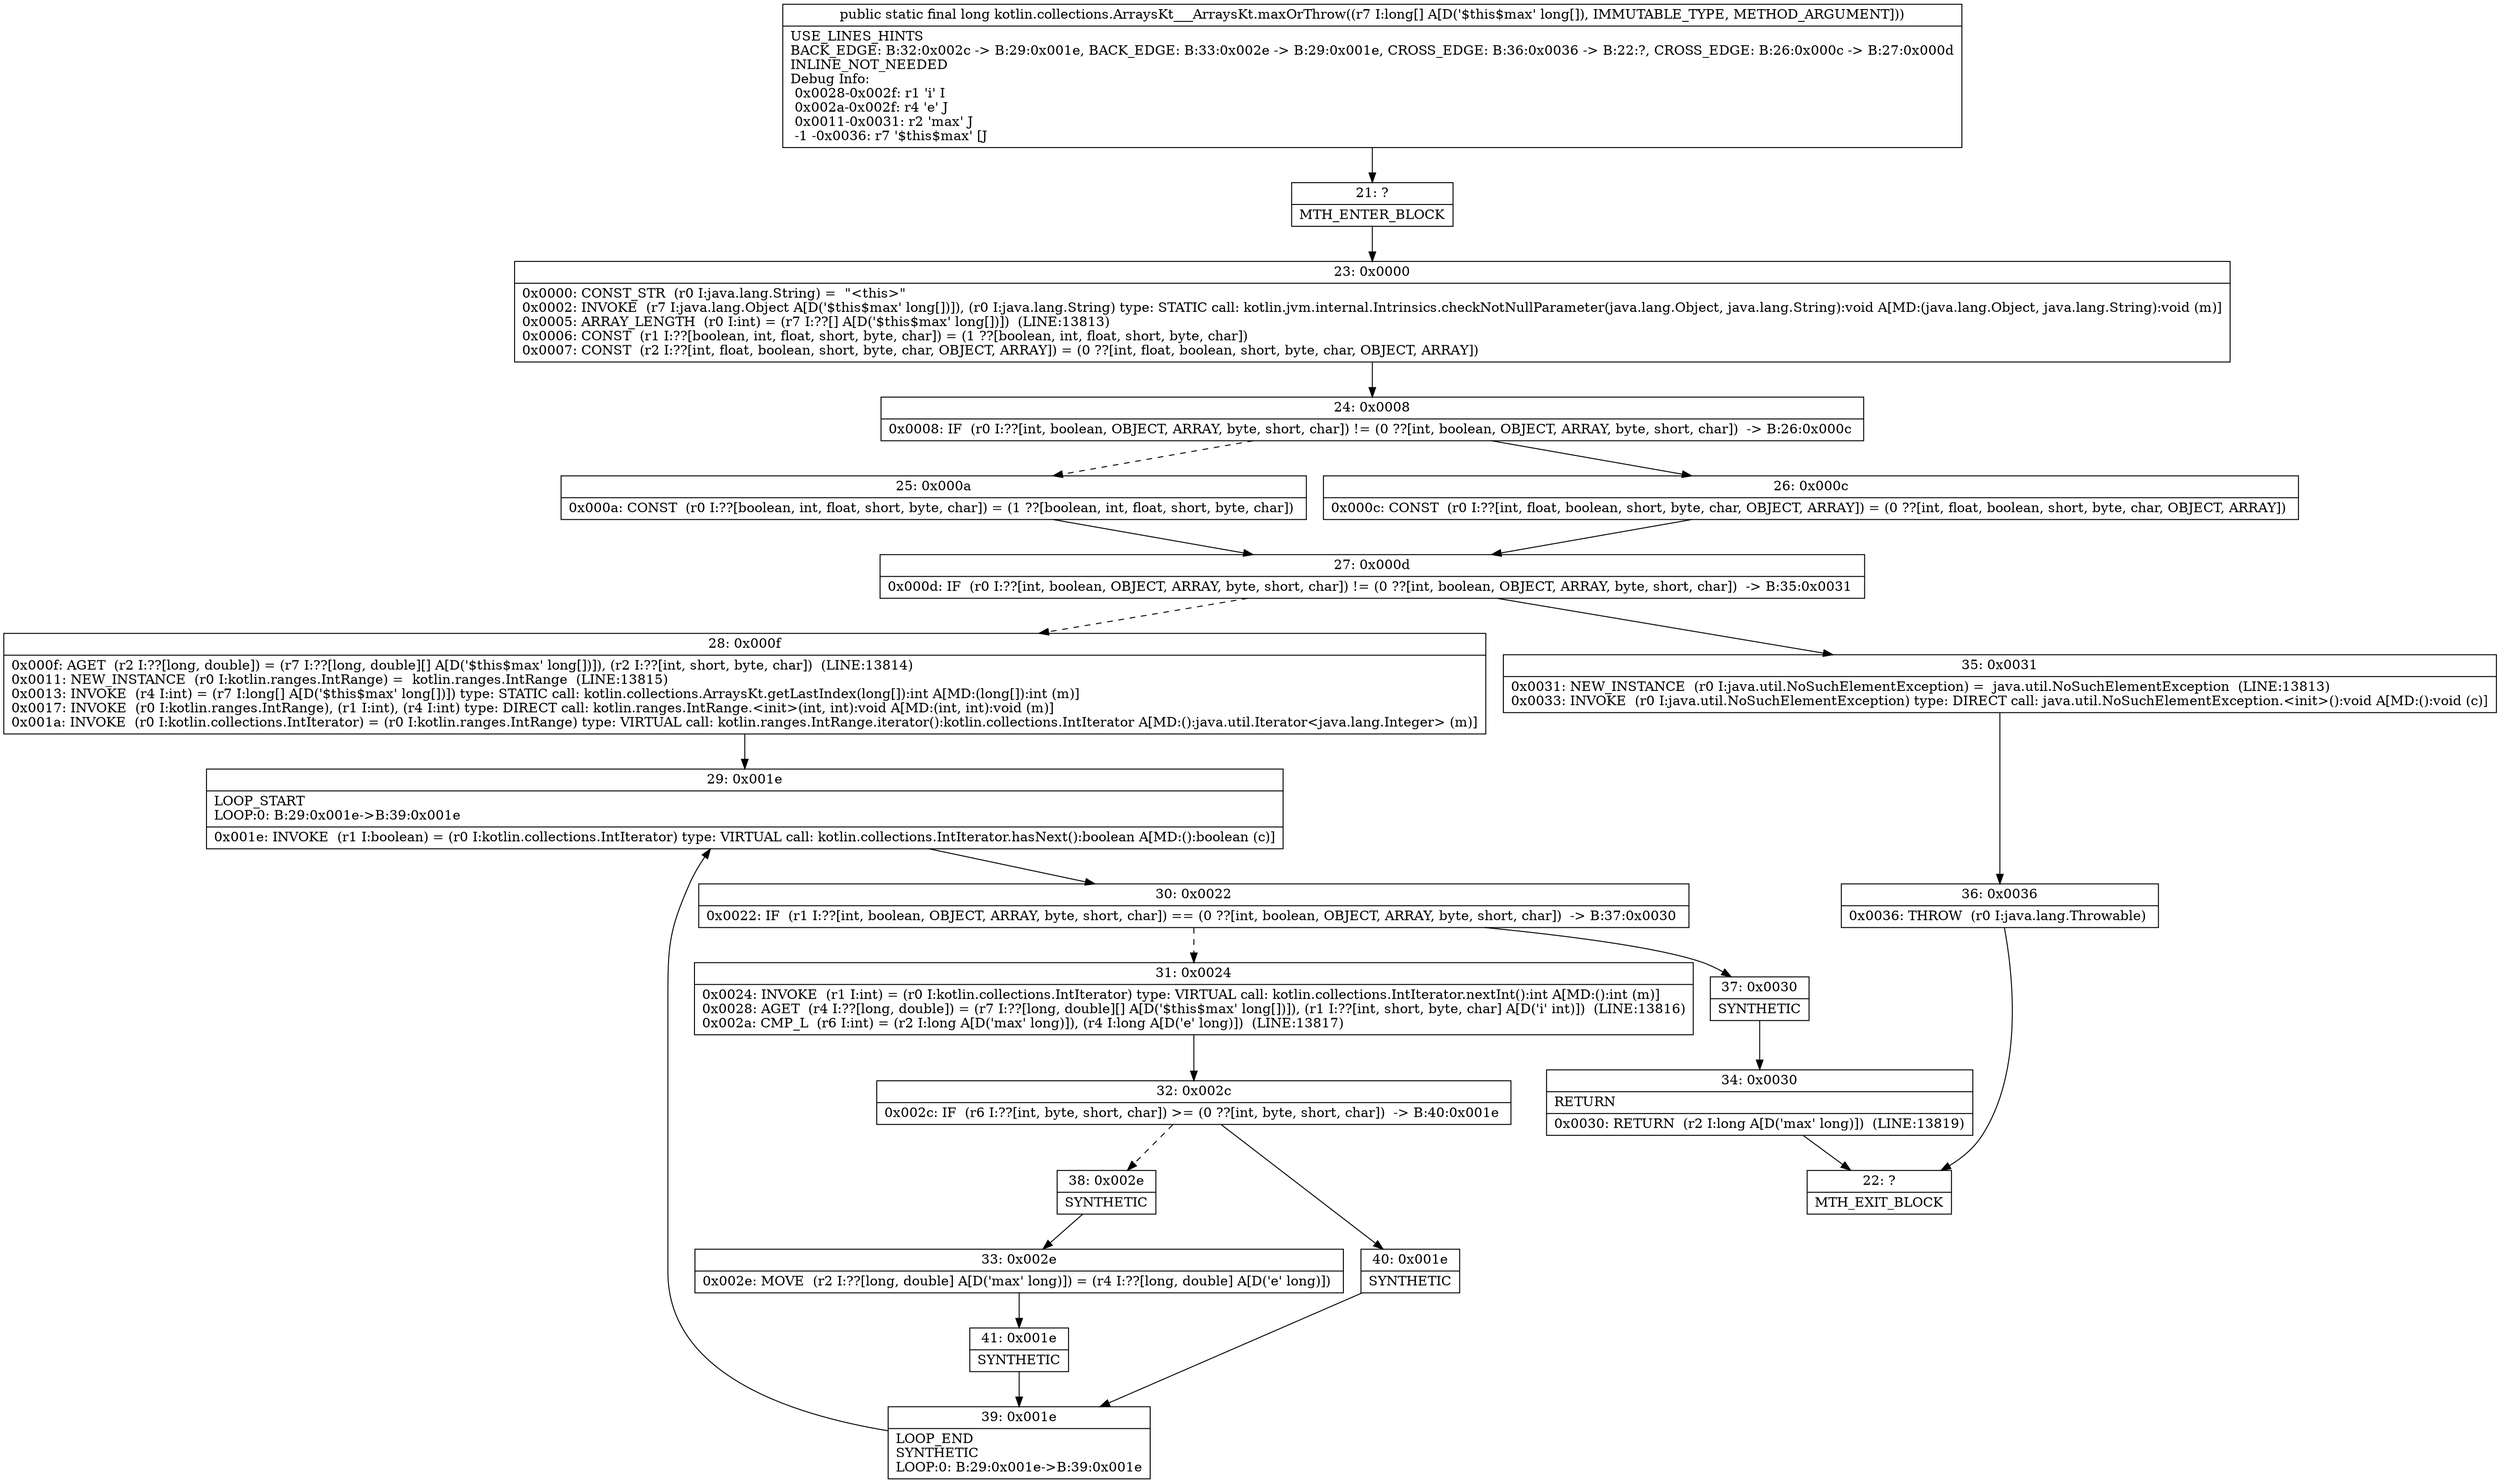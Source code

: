 digraph "CFG forkotlin.collections.ArraysKt___ArraysKt.maxOrThrow([J)J" {
Node_21 [shape=record,label="{21\:\ ?|MTH_ENTER_BLOCK\l}"];
Node_23 [shape=record,label="{23\:\ 0x0000|0x0000: CONST_STR  (r0 I:java.lang.String) =  \"\<this\>\" \l0x0002: INVOKE  (r7 I:java.lang.Object A[D('$this$max' long[])]), (r0 I:java.lang.String) type: STATIC call: kotlin.jvm.internal.Intrinsics.checkNotNullParameter(java.lang.Object, java.lang.String):void A[MD:(java.lang.Object, java.lang.String):void (m)]\l0x0005: ARRAY_LENGTH  (r0 I:int) = (r7 I:??[] A[D('$this$max' long[])])  (LINE:13813)\l0x0006: CONST  (r1 I:??[boolean, int, float, short, byte, char]) = (1 ??[boolean, int, float, short, byte, char]) \l0x0007: CONST  (r2 I:??[int, float, boolean, short, byte, char, OBJECT, ARRAY]) = (0 ??[int, float, boolean, short, byte, char, OBJECT, ARRAY]) \l}"];
Node_24 [shape=record,label="{24\:\ 0x0008|0x0008: IF  (r0 I:??[int, boolean, OBJECT, ARRAY, byte, short, char]) != (0 ??[int, boolean, OBJECT, ARRAY, byte, short, char])  \-\> B:26:0x000c \l}"];
Node_25 [shape=record,label="{25\:\ 0x000a|0x000a: CONST  (r0 I:??[boolean, int, float, short, byte, char]) = (1 ??[boolean, int, float, short, byte, char]) \l}"];
Node_27 [shape=record,label="{27\:\ 0x000d|0x000d: IF  (r0 I:??[int, boolean, OBJECT, ARRAY, byte, short, char]) != (0 ??[int, boolean, OBJECT, ARRAY, byte, short, char])  \-\> B:35:0x0031 \l}"];
Node_28 [shape=record,label="{28\:\ 0x000f|0x000f: AGET  (r2 I:??[long, double]) = (r7 I:??[long, double][] A[D('$this$max' long[])]), (r2 I:??[int, short, byte, char])  (LINE:13814)\l0x0011: NEW_INSTANCE  (r0 I:kotlin.ranges.IntRange) =  kotlin.ranges.IntRange  (LINE:13815)\l0x0013: INVOKE  (r4 I:int) = (r7 I:long[] A[D('$this$max' long[])]) type: STATIC call: kotlin.collections.ArraysKt.getLastIndex(long[]):int A[MD:(long[]):int (m)]\l0x0017: INVOKE  (r0 I:kotlin.ranges.IntRange), (r1 I:int), (r4 I:int) type: DIRECT call: kotlin.ranges.IntRange.\<init\>(int, int):void A[MD:(int, int):void (m)]\l0x001a: INVOKE  (r0 I:kotlin.collections.IntIterator) = (r0 I:kotlin.ranges.IntRange) type: VIRTUAL call: kotlin.ranges.IntRange.iterator():kotlin.collections.IntIterator A[MD:():java.util.Iterator\<java.lang.Integer\> (m)]\l}"];
Node_29 [shape=record,label="{29\:\ 0x001e|LOOP_START\lLOOP:0: B:29:0x001e\-\>B:39:0x001e\l|0x001e: INVOKE  (r1 I:boolean) = (r0 I:kotlin.collections.IntIterator) type: VIRTUAL call: kotlin.collections.IntIterator.hasNext():boolean A[MD:():boolean (c)]\l}"];
Node_30 [shape=record,label="{30\:\ 0x0022|0x0022: IF  (r1 I:??[int, boolean, OBJECT, ARRAY, byte, short, char]) == (0 ??[int, boolean, OBJECT, ARRAY, byte, short, char])  \-\> B:37:0x0030 \l}"];
Node_31 [shape=record,label="{31\:\ 0x0024|0x0024: INVOKE  (r1 I:int) = (r0 I:kotlin.collections.IntIterator) type: VIRTUAL call: kotlin.collections.IntIterator.nextInt():int A[MD:():int (m)]\l0x0028: AGET  (r4 I:??[long, double]) = (r7 I:??[long, double][] A[D('$this$max' long[])]), (r1 I:??[int, short, byte, char] A[D('i' int)])  (LINE:13816)\l0x002a: CMP_L  (r6 I:int) = (r2 I:long A[D('max' long)]), (r4 I:long A[D('e' long)])  (LINE:13817)\l}"];
Node_32 [shape=record,label="{32\:\ 0x002c|0x002c: IF  (r6 I:??[int, byte, short, char]) \>= (0 ??[int, byte, short, char])  \-\> B:40:0x001e \l}"];
Node_38 [shape=record,label="{38\:\ 0x002e|SYNTHETIC\l}"];
Node_33 [shape=record,label="{33\:\ 0x002e|0x002e: MOVE  (r2 I:??[long, double] A[D('max' long)]) = (r4 I:??[long, double] A[D('e' long)]) \l}"];
Node_41 [shape=record,label="{41\:\ 0x001e|SYNTHETIC\l}"];
Node_39 [shape=record,label="{39\:\ 0x001e|LOOP_END\lSYNTHETIC\lLOOP:0: B:29:0x001e\-\>B:39:0x001e\l}"];
Node_40 [shape=record,label="{40\:\ 0x001e|SYNTHETIC\l}"];
Node_37 [shape=record,label="{37\:\ 0x0030|SYNTHETIC\l}"];
Node_34 [shape=record,label="{34\:\ 0x0030|RETURN\l|0x0030: RETURN  (r2 I:long A[D('max' long)])  (LINE:13819)\l}"];
Node_22 [shape=record,label="{22\:\ ?|MTH_EXIT_BLOCK\l}"];
Node_35 [shape=record,label="{35\:\ 0x0031|0x0031: NEW_INSTANCE  (r0 I:java.util.NoSuchElementException) =  java.util.NoSuchElementException  (LINE:13813)\l0x0033: INVOKE  (r0 I:java.util.NoSuchElementException) type: DIRECT call: java.util.NoSuchElementException.\<init\>():void A[MD:():void (c)]\l}"];
Node_36 [shape=record,label="{36\:\ 0x0036|0x0036: THROW  (r0 I:java.lang.Throwable) \l}"];
Node_26 [shape=record,label="{26\:\ 0x000c|0x000c: CONST  (r0 I:??[int, float, boolean, short, byte, char, OBJECT, ARRAY]) = (0 ??[int, float, boolean, short, byte, char, OBJECT, ARRAY]) \l}"];
MethodNode[shape=record,label="{public static final long kotlin.collections.ArraysKt___ArraysKt.maxOrThrow((r7 I:long[] A[D('$this$max' long[]), IMMUTABLE_TYPE, METHOD_ARGUMENT]))  | USE_LINES_HINTS\lBACK_EDGE: B:32:0x002c \-\> B:29:0x001e, BACK_EDGE: B:33:0x002e \-\> B:29:0x001e, CROSS_EDGE: B:36:0x0036 \-\> B:22:?, CROSS_EDGE: B:26:0x000c \-\> B:27:0x000d\lINLINE_NOT_NEEDED\lDebug Info:\l  0x0028\-0x002f: r1 'i' I\l  0x002a\-0x002f: r4 'e' J\l  0x0011\-0x0031: r2 'max' J\l  \-1 \-0x0036: r7 '$this$max' [J\l}"];
MethodNode -> Node_21;Node_21 -> Node_23;
Node_23 -> Node_24;
Node_24 -> Node_25[style=dashed];
Node_24 -> Node_26;
Node_25 -> Node_27;
Node_27 -> Node_28[style=dashed];
Node_27 -> Node_35;
Node_28 -> Node_29;
Node_29 -> Node_30;
Node_30 -> Node_31[style=dashed];
Node_30 -> Node_37;
Node_31 -> Node_32;
Node_32 -> Node_38[style=dashed];
Node_32 -> Node_40;
Node_38 -> Node_33;
Node_33 -> Node_41;
Node_41 -> Node_39;
Node_39 -> Node_29;
Node_40 -> Node_39;
Node_37 -> Node_34;
Node_34 -> Node_22;
Node_35 -> Node_36;
Node_36 -> Node_22;
Node_26 -> Node_27;
}

